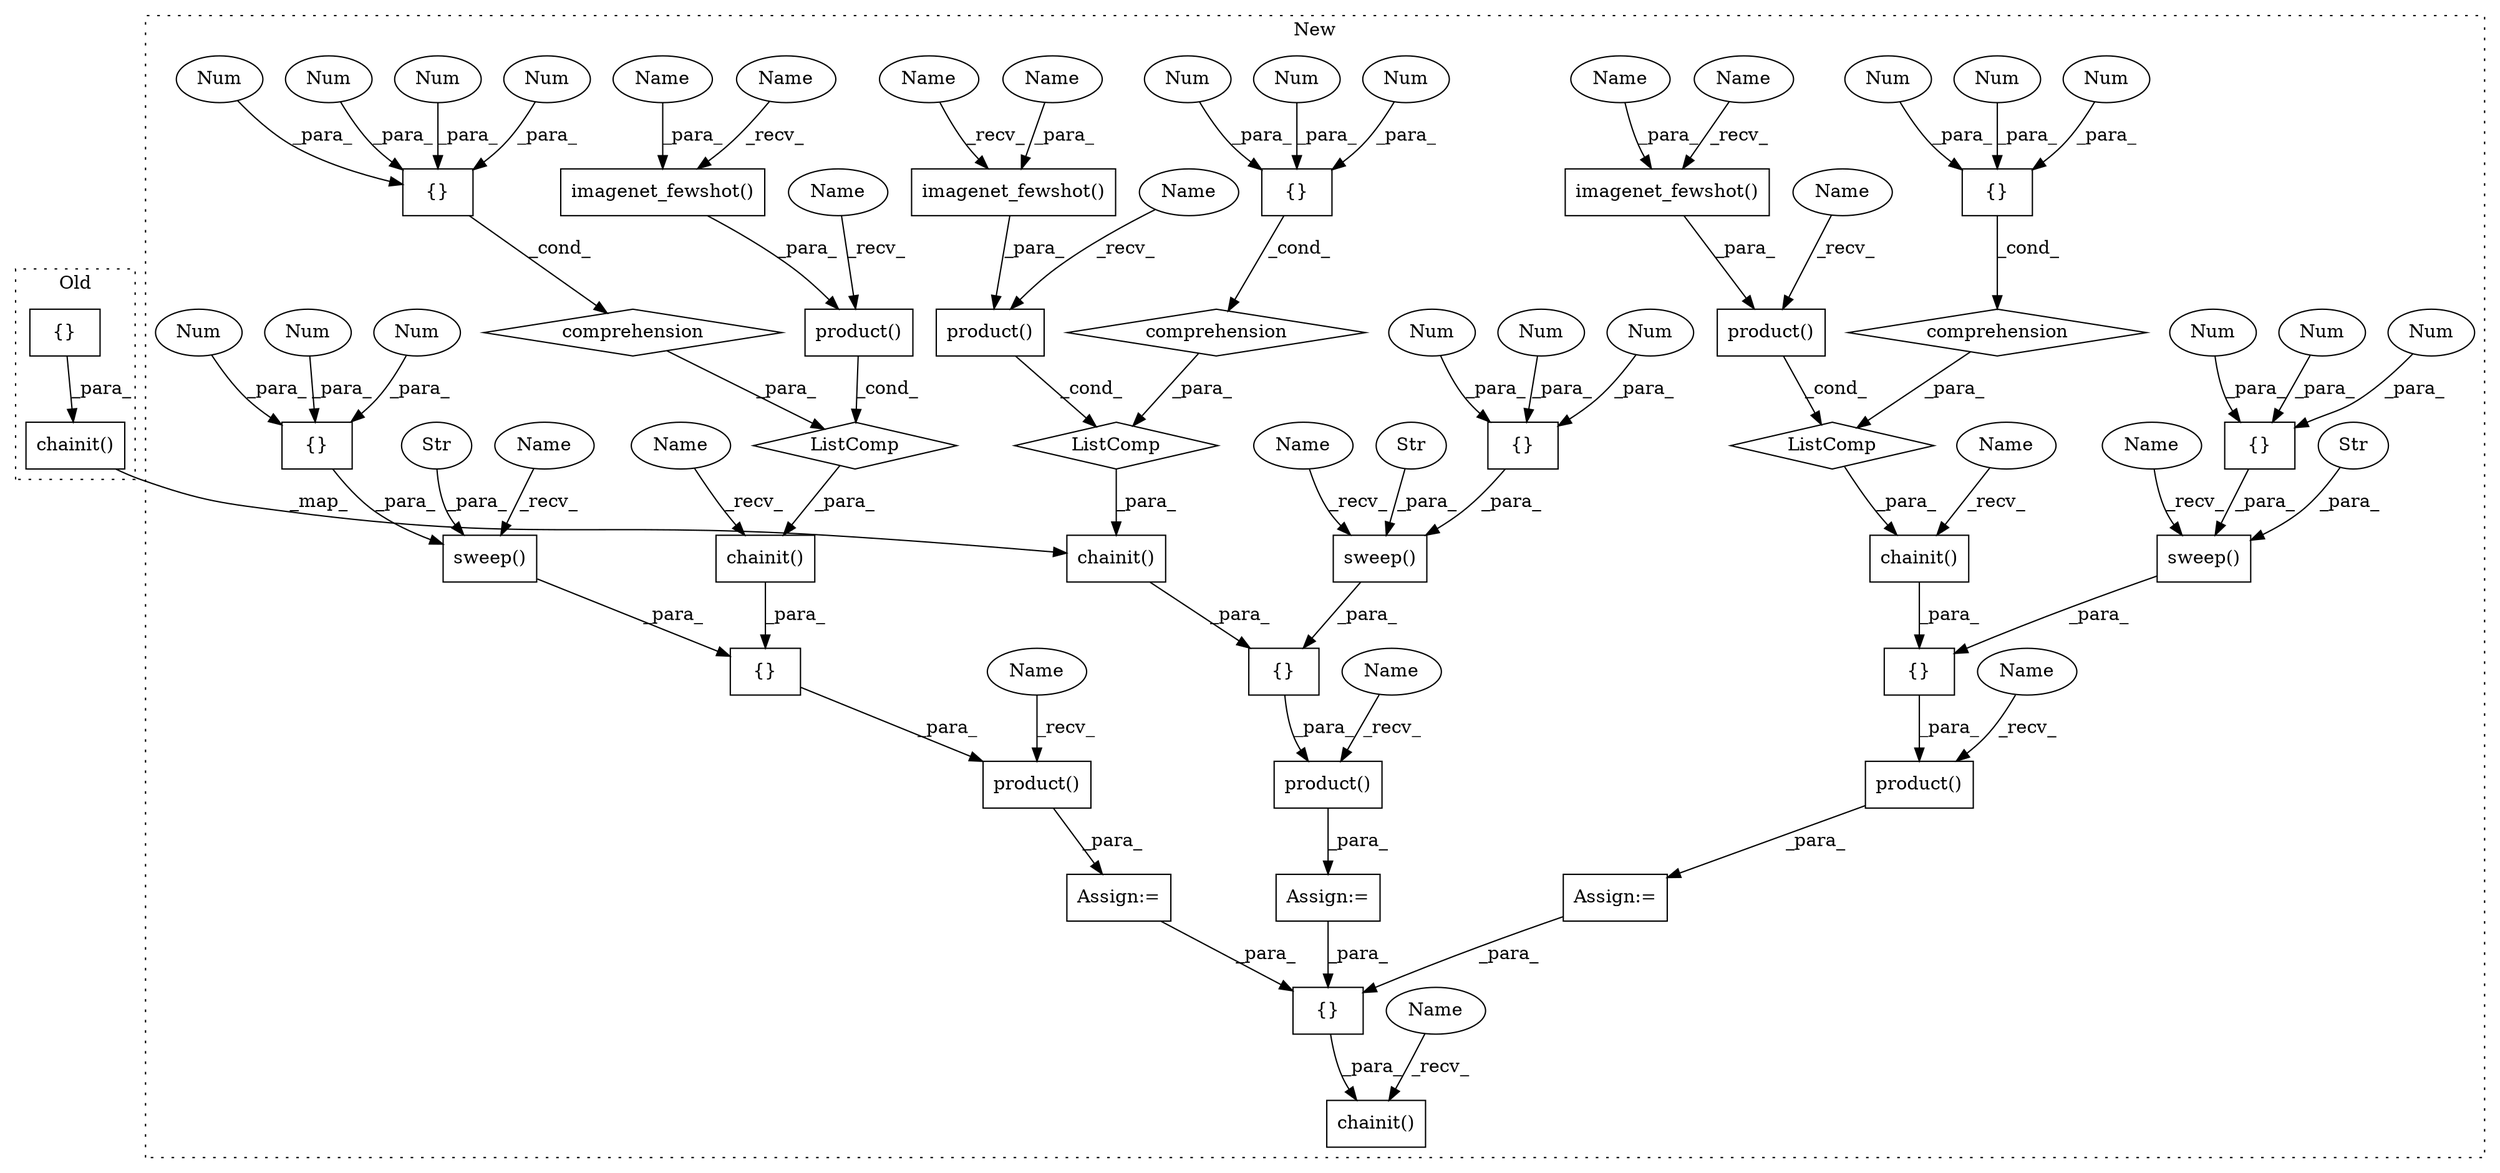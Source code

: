 digraph G {
subgraph cluster0 {
1 [label="{}" a="59" s="4277,4354" l="12,0" shape="box"];
55 [label="chainit()" a="75" s="4263,4363" l="14,1" shape="box"];
label = "Old";
style="dotted";
}
subgraph cluster1 {
2 [label="product()" a="75" s="4869,5149" l="14,1" shape="box"];
3 [label="{}" a="59" s="5125,5142" l="1,0" shape="box"];
4 [label="sweep()" a="75" s="5095,5143" l="12,1" shape="box"];
5 [label="Str" a="66" s="5107" l="16" shape="ellipse"];
6 [label="{}" a="59" s="4883,5144" l="8,0" shape="box"];
7 [label="Num" a="76" s="5126" l="4" shape="ellipse"];
8 [label="{}" a="59" s="5066,5077" l="1,0" shape="box"];
9 [label="Num" a="76" s="5132" l="4" shape="ellipse"];
10 [label="Num" a="76" s="5075" l="2" shape="ellipse"];
11 [label="Num" a="76" s="5071" l="2" shape="ellipse"];
12 [label="product()" a="75" s="4917,5055" l="14,1" shape="box"];
13 [label="{}" a="59" s="5196,5370" l="12,0" shape="box"];
14 [label="sweep()" a="75" s="4787,4835" l="12,1" shape="box"];
15 [label="imagenet_fewshot()" a="75" s="4319,4368" l="44,72" shape="box"];
16 [label="sweep()" a="75" s="4478,4526" l="12,1" shape="box"];
17 [label="imagenet_fewshot()" a="75" s="4621,4670" l="44,74" shape="box"];
18 [label="{}" a="59" s="4817,4834" l="1,0" shape="box"];
19 [label="imagenet_fewshot()" a="75" s="4931,4980" l="44,75" shape="box"];
20 [label="{}" a="59" s="4451,4460" l="1,0" shape="box"];
21 [label="Str" a="66" s="4799" l="16" shape="ellipse"];
22 [label="{}" a="59" s="4755,4769" l="1,0" shape="box"];
23 [label="Str" a="66" s="4490" l="16" shape="ellipse"];
24 [label="{}" a="59" s="4573,4836" l="8,0" shape="box"];
25 [label="chainit()" a="75" s="5182,5379" l="14,1" shape="box"];
26 [label="{}" a="59" s="4271,4527" l="8,0" shape="box"];
27 [label="chainit()" a="75" s="4581,4778" l="14,1" shape="box"];
28 [label="{}" a="59" s="4508,4525" l="1,0" shape="box"];
29 [label="ListComp" a="106" s="4293" l="176" shape="diamond"];
30 [label="Num" a="76" s="5067" l="2" shape="ellipse"];
31 [label="ListComp" a="106" s="4905" l="181" shape="diamond"];
32 [label="Num" a="76" s="5138" l="4" shape="ellipse"];
33 [label="ListComp" a="106" s="4595" l="183" shape="diamond"];
34 [label="Num" a="76" s="4515" l="4" shape="ellipse"];
35 [label="Num" a="76" s="4455" l="1" shape="ellipse"];
36 [label="Num" a="76" s="4818" l="4" shape="ellipse"];
37 [label="Num" a="76" s="4458" l="2" shape="ellipse"];
38 [label="Num" a="76" s="4756" l="1" shape="ellipse"];
39 [label="Num" a="76" s="4509" l="4" shape="ellipse"];
40 [label="Num" a="76" s="4521" l="4" shape="ellipse"];
41 [label="Num" a="76" s="4830" l="4" shape="ellipse"];
42 [label="Num" a="76" s="4824" l="4" shape="ellipse"];
43 [label="Num" a="76" s="4763" l="2" shape="ellipse"];
44 [label="Num" a="76" s="4759" l="2" shape="ellipse"];
45 [label="Num" a="76" s="4452" l="1" shape="ellipse"];
46 [label="comprehension" a="45" s="5057" l="3" shape="diamond"];
47 [label="Assign:=" a="68" s="4254" l="3" shape="box"];
48 [label="Assign:=" a="68" s="4556" l="3" shape="box"];
49 [label="Assign:=" a="68" s="4866" l="3" shape="box"];
50 [label="comprehension" a="45" s="4746" l="3" shape="diamond"];
51 [label="product()" a="75" s="4257,4532" l="14,1" shape="box"];
52 [label="comprehension" a="45" s="4442" l="3" shape="diamond"];
53 [label="product()" a="75" s="4305,4440" l="14,1" shape="box"];
54 [label="chainit()" a="75" s="4279,4469" l="14,1" shape="box"];
56 [label="product()" a="75" s="4559,4841" l="14,1" shape="box"];
57 [label="chainit()" a="75" s="4891,5086" l="14,1" shape="box"];
58 [label="Num" a="76" s="4767" l="2" shape="ellipse"];
59 [label="product()" a="75" s="4607,4744" l="14,1" shape="box"];
60 [label="Name" a="87" s="4607" l="5" shape="ellipse"];
61 [label="Name" a="87" s="4305" l="5" shape="ellipse"];
62 [label="Name" a="87" s="4975" l="5" shape="ellipse"];
63 [label="Name" a="87" s="4257" l="5" shape="ellipse"];
64 [label="Name" a="87" s="4665" l="5" shape="ellipse"];
65 [label="Name" a="87" s="4891" l="5" shape="ellipse"];
66 [label="Name" a="87" s="4478" l="5" shape="ellipse"];
67 [label="Name" a="87" s="4363" l="5" shape="ellipse"];
68 [label="Name" a="87" s="4869" l="5" shape="ellipse"];
69 [label="Name" a="87" s="5182" l="5" shape="ellipse"];
70 [label="Name" a="87" s="5095" l="5" shape="ellipse"];
71 [label="Name" a="87" s="4559" l="5" shape="ellipse"];
72 [label="Name" a="87" s="4787" l="5" shape="ellipse"];
73 [label="Name" a="87" s="4917" l="5" shape="ellipse"];
74 [label="Name" a="87" s="4581" l="5" shape="ellipse"];
75 [label="Name" a="87" s="4319" l="11" shape="ellipse"];
76 [label="Name" a="87" s="4931" l="11" shape="ellipse"];
77 [label="Name" a="87" s="4621" l="11" shape="ellipse"];
label = "New";
style="dotted";
}
1 -> 55 [label="_para_"];
2 -> 49 [label="_para_"];
3 -> 4 [label="_para_"];
4 -> 6 [label="_para_"];
5 -> 4 [label="_para_"];
6 -> 2 [label="_para_"];
7 -> 3 [label="_para_"];
8 -> 46 [label="_cond_"];
9 -> 3 [label="_para_"];
10 -> 8 [label="_para_"];
11 -> 8 [label="_para_"];
12 -> 31 [label="_cond_"];
13 -> 25 [label="_para_"];
14 -> 24 [label="_para_"];
15 -> 53 [label="_para_"];
16 -> 26 [label="_para_"];
17 -> 59 [label="_para_"];
18 -> 14 [label="_para_"];
19 -> 12 [label="_para_"];
20 -> 52 [label="_cond_"];
21 -> 14 [label="_para_"];
22 -> 50 [label="_cond_"];
23 -> 16 [label="_para_"];
24 -> 56 [label="_para_"];
26 -> 51 [label="_para_"];
27 -> 24 [label="_para_"];
28 -> 16 [label="_para_"];
29 -> 54 [label="_para_"];
30 -> 8 [label="_para_"];
31 -> 57 [label="_para_"];
32 -> 3 [label="_para_"];
33 -> 27 [label="_para_"];
34 -> 28 [label="_para_"];
35 -> 20 [label="_para_"];
36 -> 18 [label="_para_"];
37 -> 20 [label="_para_"];
38 -> 22 [label="_para_"];
39 -> 28 [label="_para_"];
40 -> 28 [label="_para_"];
41 -> 18 [label="_para_"];
42 -> 18 [label="_para_"];
43 -> 22 [label="_para_"];
44 -> 22 [label="_para_"];
45 -> 20 [label="_para_"];
46 -> 31 [label="_para_"];
47 -> 13 [label="_para_"];
48 -> 13 [label="_para_"];
49 -> 13 [label="_para_"];
50 -> 33 [label="_para_"];
51 -> 47 [label="_para_"];
52 -> 29 [label="_para_"];
53 -> 29 [label="_cond_"];
54 -> 26 [label="_para_"];
55 -> 54 [label="_map_"];
56 -> 48 [label="_para_"];
57 -> 6 [label="_para_"];
58 -> 22 [label="_para_"];
59 -> 33 [label="_cond_"];
60 -> 59 [label="_recv_"];
61 -> 53 [label="_recv_"];
62 -> 19 [label="_para_"];
63 -> 51 [label="_recv_"];
64 -> 17 [label="_para_"];
65 -> 57 [label="_recv_"];
66 -> 16 [label="_recv_"];
67 -> 15 [label="_para_"];
68 -> 2 [label="_recv_"];
69 -> 25 [label="_recv_"];
70 -> 4 [label="_recv_"];
71 -> 56 [label="_recv_"];
72 -> 14 [label="_recv_"];
73 -> 12 [label="_recv_"];
74 -> 27 [label="_recv_"];
75 -> 15 [label="_recv_"];
76 -> 19 [label="_recv_"];
77 -> 17 [label="_recv_"];
}